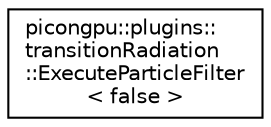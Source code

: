 digraph "Graphical Class Hierarchy"
{
 // LATEX_PDF_SIZE
  edge [fontname="Helvetica",fontsize="10",labelfontname="Helvetica",labelfontsize="10"];
  node [fontname="Helvetica",fontsize="10",shape=record];
  rankdir="LR";
  Node0 [label="picongpu::plugins::\ltransitionRadiation\l::ExecuteParticleFilter\l\< false \>",height=0.2,width=0.4,color="black", fillcolor="white", style="filled",URL="$structpicongpu_1_1plugins_1_1transition_radiation_1_1_execute_particle_filter_3_01false_01_4.html",tooltip="specialization"];
}
